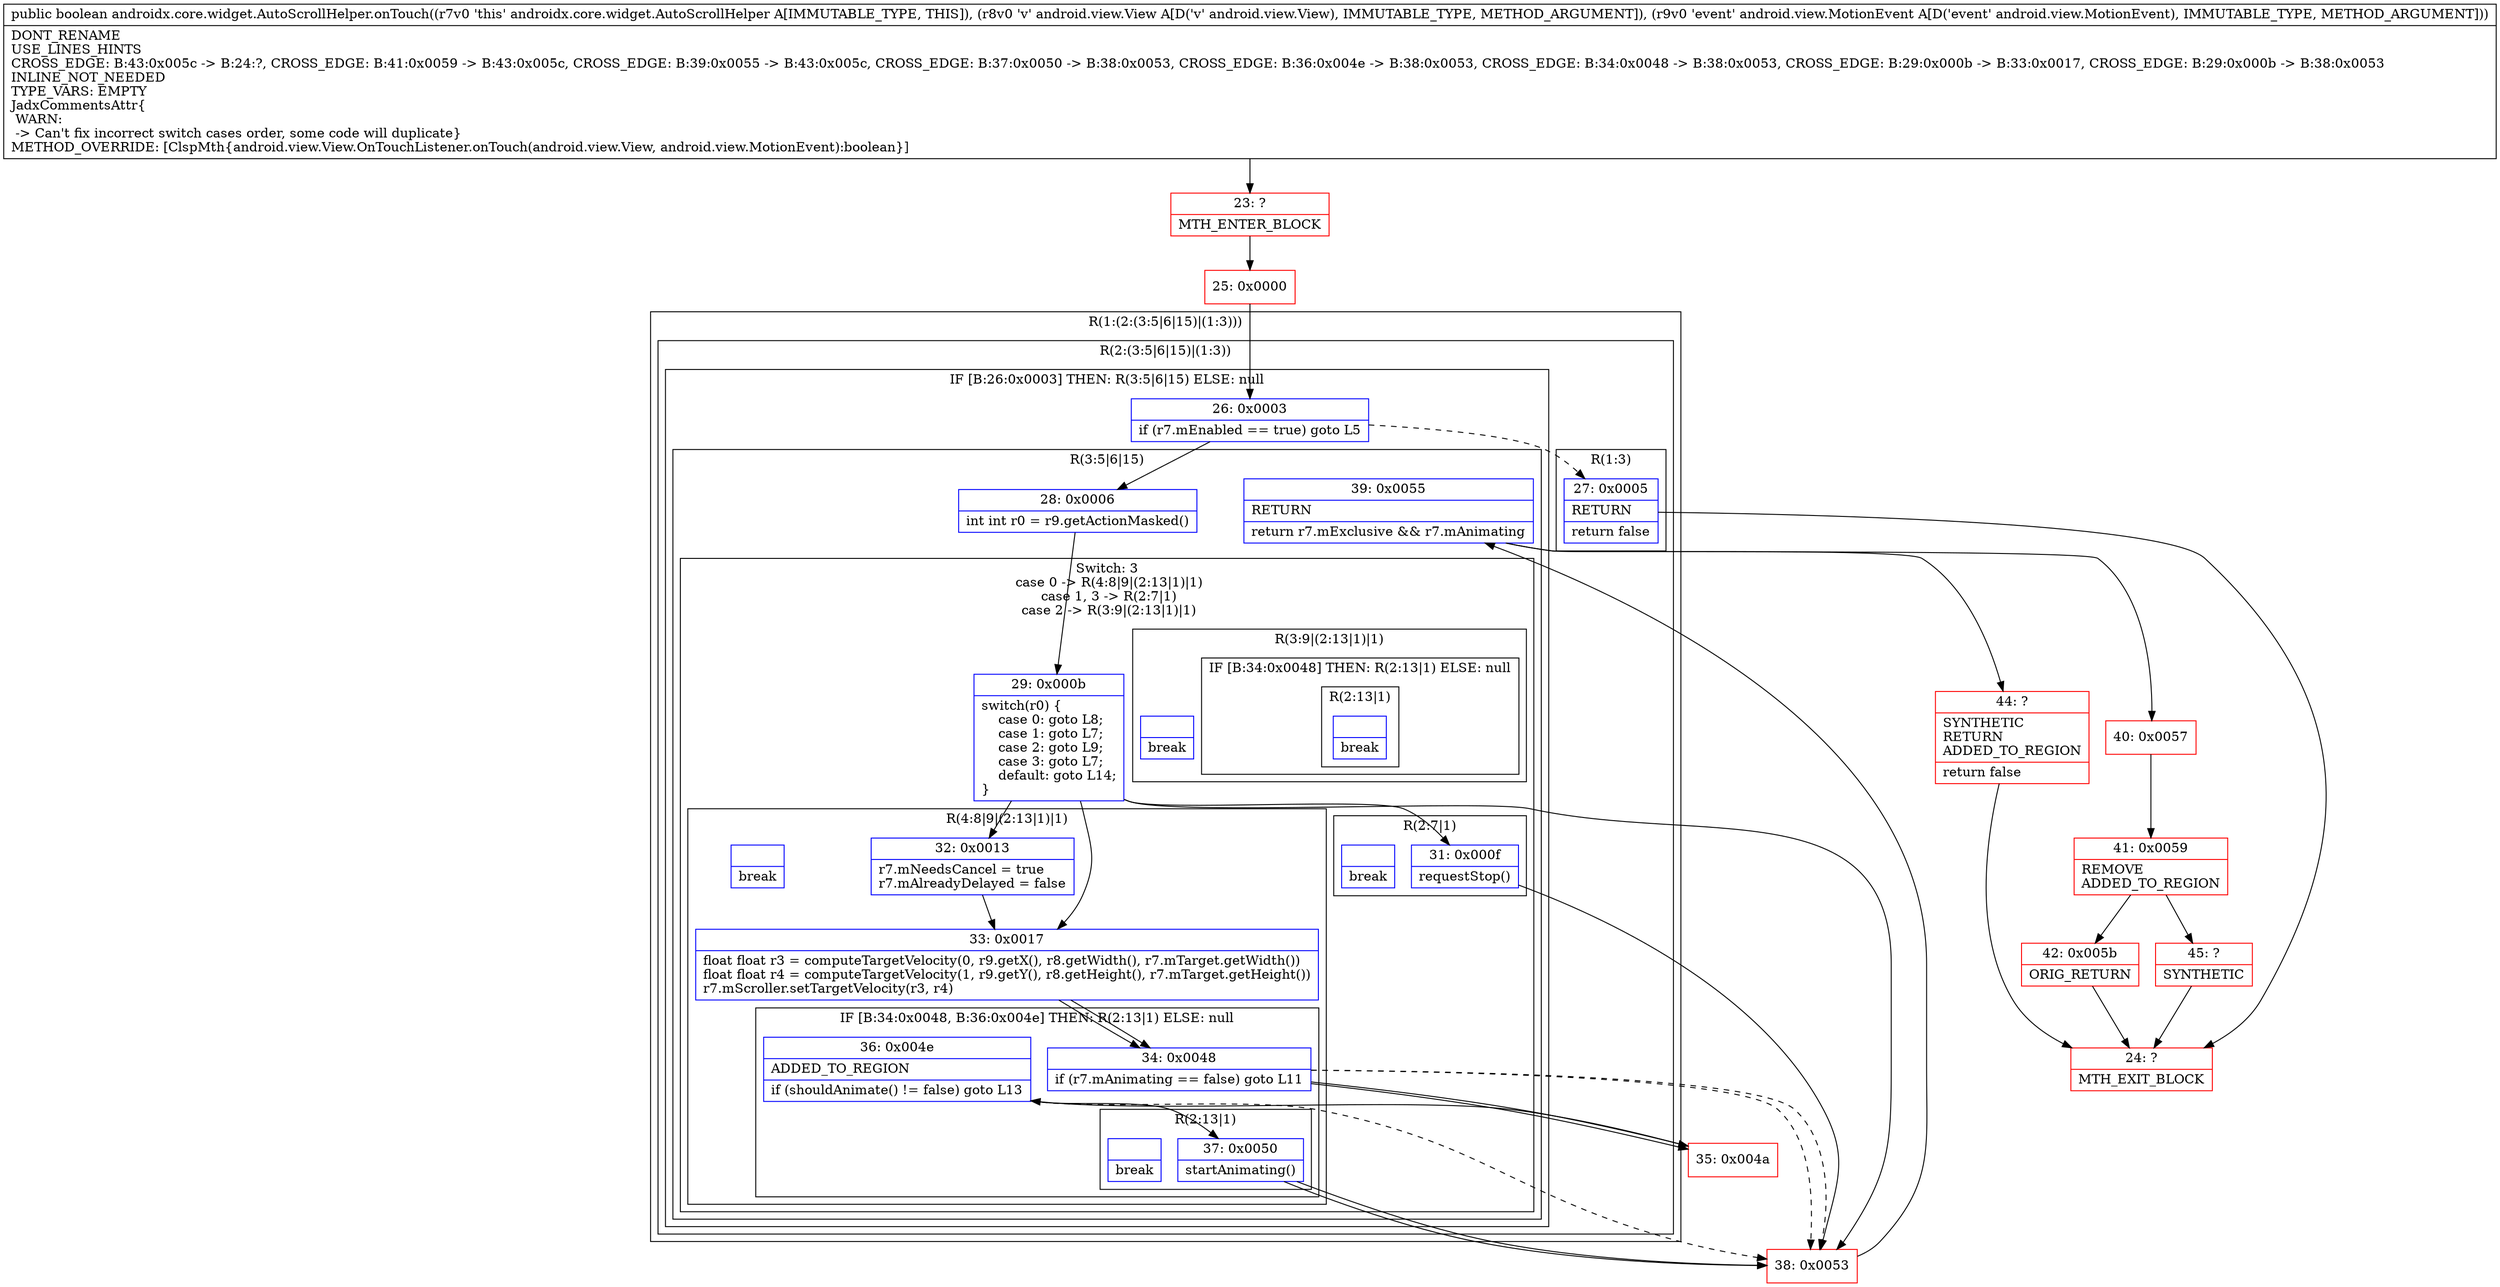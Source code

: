 digraph "CFG forandroidx.core.widget.AutoScrollHelper.onTouch(Landroid\/view\/View;Landroid\/view\/MotionEvent;)Z" {
subgraph cluster_Region_1758552624 {
label = "R(1:(2:(3:5|6|15)|(1:3)))";
node [shape=record,color=blue];
subgraph cluster_Region_14761027 {
label = "R(2:(3:5|6|15)|(1:3))";
node [shape=record,color=blue];
subgraph cluster_IfRegion_1730999014 {
label = "IF [B:26:0x0003] THEN: R(3:5|6|15) ELSE: null";
node [shape=record,color=blue];
Node_26 [shape=record,label="{26\:\ 0x0003|if (r7.mEnabled == true) goto L5\l}"];
subgraph cluster_Region_528857753 {
label = "R(3:5|6|15)";
node [shape=record,color=blue];
Node_28 [shape=record,label="{28\:\ 0x0006|int int r0 = r9.getActionMasked()\l}"];
subgraph cluster_SwitchRegion_2125706326 {
label = "Switch: 3
 case 0 -> R(4:8|9|(2:13|1)|1)
 case 1, 3 -> R(2:7|1)
 case 2 -> R(3:9|(2:13|1)|1)";
node [shape=record,color=blue];
Node_29 [shape=record,label="{29\:\ 0x000b|switch(r0) \{\l    case 0: goto L8;\l    case 1: goto L7;\l    case 2: goto L9;\l    case 3: goto L7;\l    default: goto L14;\l\}\l}"];
subgraph cluster_Region_1489912311 {
label = "R(4:8|9|(2:13|1)|1)";
node [shape=record,color=blue];
Node_32 [shape=record,label="{32\:\ 0x0013|r7.mNeedsCancel = true\lr7.mAlreadyDelayed = false\l}"];
Node_33 [shape=record,label="{33\:\ 0x0017|float float r3 = computeTargetVelocity(0, r9.getX(), r8.getWidth(), r7.mTarget.getWidth())\lfloat float r4 = computeTargetVelocity(1, r9.getY(), r8.getHeight(), r7.mTarget.getHeight())\lr7.mScroller.setTargetVelocity(r3, r4)\l}"];
subgraph cluster_IfRegion_374719777 {
label = "IF [B:34:0x0048, B:36:0x004e] THEN: R(2:13|1) ELSE: null";
node [shape=record,color=blue];
Node_34 [shape=record,label="{34\:\ 0x0048|if (r7.mAnimating == false) goto L11\l}"];
Node_36 [shape=record,label="{36\:\ 0x004e|ADDED_TO_REGION\l|if (shouldAnimate() != false) goto L13\l}"];
subgraph cluster_Region_1979118905 {
label = "R(2:13|1)";
node [shape=record,color=blue];
Node_37 [shape=record,label="{37\:\ 0x0050|startAnimating()\l}"];
Node_InsnContainer_2096942304 [shape=record,label="{|break\l}"];
}
}
Node_InsnContainer_2093460059 [shape=record,label="{|break\l}"];
}
subgraph cluster_Region_1149441071 {
label = "R(2:7|1)";
node [shape=record,color=blue];
Node_31 [shape=record,label="{31\:\ 0x000f|requestStop()\l}"];
Node_InsnContainer_111050427 [shape=record,label="{|break\l}"];
}
subgraph cluster_Region_1534545593 {
label = "R(3:9|(2:13|1)|1)";
node [shape=record,color=blue];
Node_33 [shape=record,label="{33\:\ 0x0017|float float r3 = computeTargetVelocity(0, r9.getX(), r8.getWidth(), r7.mTarget.getWidth())\lfloat float r4 = computeTargetVelocity(1, r9.getY(), r8.getHeight(), r7.mTarget.getHeight())\lr7.mScroller.setTargetVelocity(r3, r4)\l}"];
subgraph cluster_IfRegion_471804228 {
label = "IF [B:34:0x0048] THEN: R(2:13|1) ELSE: null";
node [shape=record,color=blue];
Node_34 [shape=record,label="{34\:\ 0x0048|if (r7.mAnimating == false) goto L11\l}"];
subgraph cluster_Region_1573637614 {
label = "R(2:13|1)";
node [shape=record,color=blue];
Node_37 [shape=record,label="{37\:\ 0x0050|startAnimating()\l}"];
Node_InsnContainer_28674068 [shape=record,label="{|break\l}"];
}
}
Node_InsnContainer_1948992831 [shape=record,label="{|break\l}"];
}
}
Node_39 [shape=record,label="{39\:\ 0x0055|RETURN\l|return r7.mExclusive && r7.mAnimating\l}"];
}
}
subgraph cluster_Region_295372791 {
label = "R(1:3)";
node [shape=record,color=blue];
Node_27 [shape=record,label="{27\:\ 0x0005|RETURN\l|return false\l}"];
}
}
}
Node_23 [shape=record,color=red,label="{23\:\ ?|MTH_ENTER_BLOCK\l}"];
Node_25 [shape=record,color=red,label="{25\:\ 0x0000}"];
Node_24 [shape=record,color=red,label="{24\:\ ?|MTH_EXIT_BLOCK\l}"];
Node_35 [shape=record,color=red,label="{35\:\ 0x004a}"];
Node_38 [shape=record,color=red,label="{38\:\ 0x0053}"];
Node_40 [shape=record,color=red,label="{40\:\ 0x0057}"];
Node_41 [shape=record,color=red,label="{41\:\ 0x0059|REMOVE\lADDED_TO_REGION\l}"];
Node_42 [shape=record,color=red,label="{42\:\ 0x005b|ORIG_RETURN\l}"];
Node_45 [shape=record,color=red,label="{45\:\ ?|SYNTHETIC\l}"];
Node_44 [shape=record,color=red,label="{44\:\ ?|SYNTHETIC\lRETURN\lADDED_TO_REGION\l|return false\l}"];
MethodNode[shape=record,label="{public boolean androidx.core.widget.AutoScrollHelper.onTouch((r7v0 'this' androidx.core.widget.AutoScrollHelper A[IMMUTABLE_TYPE, THIS]), (r8v0 'v' android.view.View A[D('v' android.view.View), IMMUTABLE_TYPE, METHOD_ARGUMENT]), (r9v0 'event' android.view.MotionEvent A[D('event' android.view.MotionEvent), IMMUTABLE_TYPE, METHOD_ARGUMENT]))  | DONT_RENAME\lUSE_LINES_HINTS\lCROSS_EDGE: B:43:0x005c \-\> B:24:?, CROSS_EDGE: B:41:0x0059 \-\> B:43:0x005c, CROSS_EDGE: B:39:0x0055 \-\> B:43:0x005c, CROSS_EDGE: B:37:0x0050 \-\> B:38:0x0053, CROSS_EDGE: B:36:0x004e \-\> B:38:0x0053, CROSS_EDGE: B:34:0x0048 \-\> B:38:0x0053, CROSS_EDGE: B:29:0x000b \-\> B:33:0x0017, CROSS_EDGE: B:29:0x000b \-\> B:38:0x0053\lINLINE_NOT_NEEDED\lTYPE_VARS: EMPTY\lJadxCommentsAttr\{\l WARN: \l \-\> Can't fix incorrect switch cases order, some code will duplicate\}\lMETHOD_OVERRIDE: [ClspMth\{android.view.View.OnTouchListener.onTouch(android.view.View, android.view.MotionEvent):boolean\}]\l}"];
MethodNode -> Node_23;Node_26 -> Node_27[style=dashed];
Node_26 -> Node_28;
Node_28 -> Node_29;
Node_29 -> Node_31;
Node_29 -> Node_32;
Node_29 -> Node_33;
Node_29 -> Node_38;
Node_32 -> Node_33;
Node_33 -> Node_34;
Node_34 -> Node_35;
Node_34 -> Node_38[style=dashed];
Node_36 -> Node_37;
Node_36 -> Node_38[style=dashed];
Node_37 -> Node_38;
Node_31 -> Node_38;
Node_33 -> Node_34;
Node_34 -> Node_35;
Node_34 -> Node_38[style=dashed];
Node_37 -> Node_38;
Node_39 -> Node_40;
Node_39 -> Node_44;
Node_27 -> Node_24;
Node_23 -> Node_25;
Node_25 -> Node_26;
Node_35 -> Node_36;
Node_38 -> Node_39;
Node_40 -> Node_41;
Node_41 -> Node_42;
Node_41 -> Node_45;
Node_42 -> Node_24;
Node_45 -> Node_24;
Node_44 -> Node_24;
}

